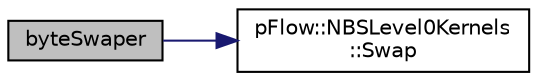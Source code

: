 digraph "byteSwaper"
{
 // LATEX_PDF_SIZE
  edge [fontname="Helvetica",fontsize="10",labelfontname="Helvetica",labelfontsize="10"];
  node [fontname="Helvetica",fontsize="10",shape=record];
  rankdir="LR";
  Node1 [label="byteSwaper",height=0.2,width=0.4,color="black", fillcolor="grey75", style="filled", fontcolor="black",tooltip=" "];
  Node1 -> Node2 [color="midnightblue",fontsize="10",style="solid",fontname="Helvetica"];
  Node2 [label="pFlow::NBSLevel0Kernels\l::Swap",height=0.2,width=0.4,color="black", fillcolor="white", style="filled",URL="$namespacepFlow_1_1NBSLevel0Kernels.html#a9ac4c43429943fc5373cee32258ea0ed",tooltip=" "];
}
